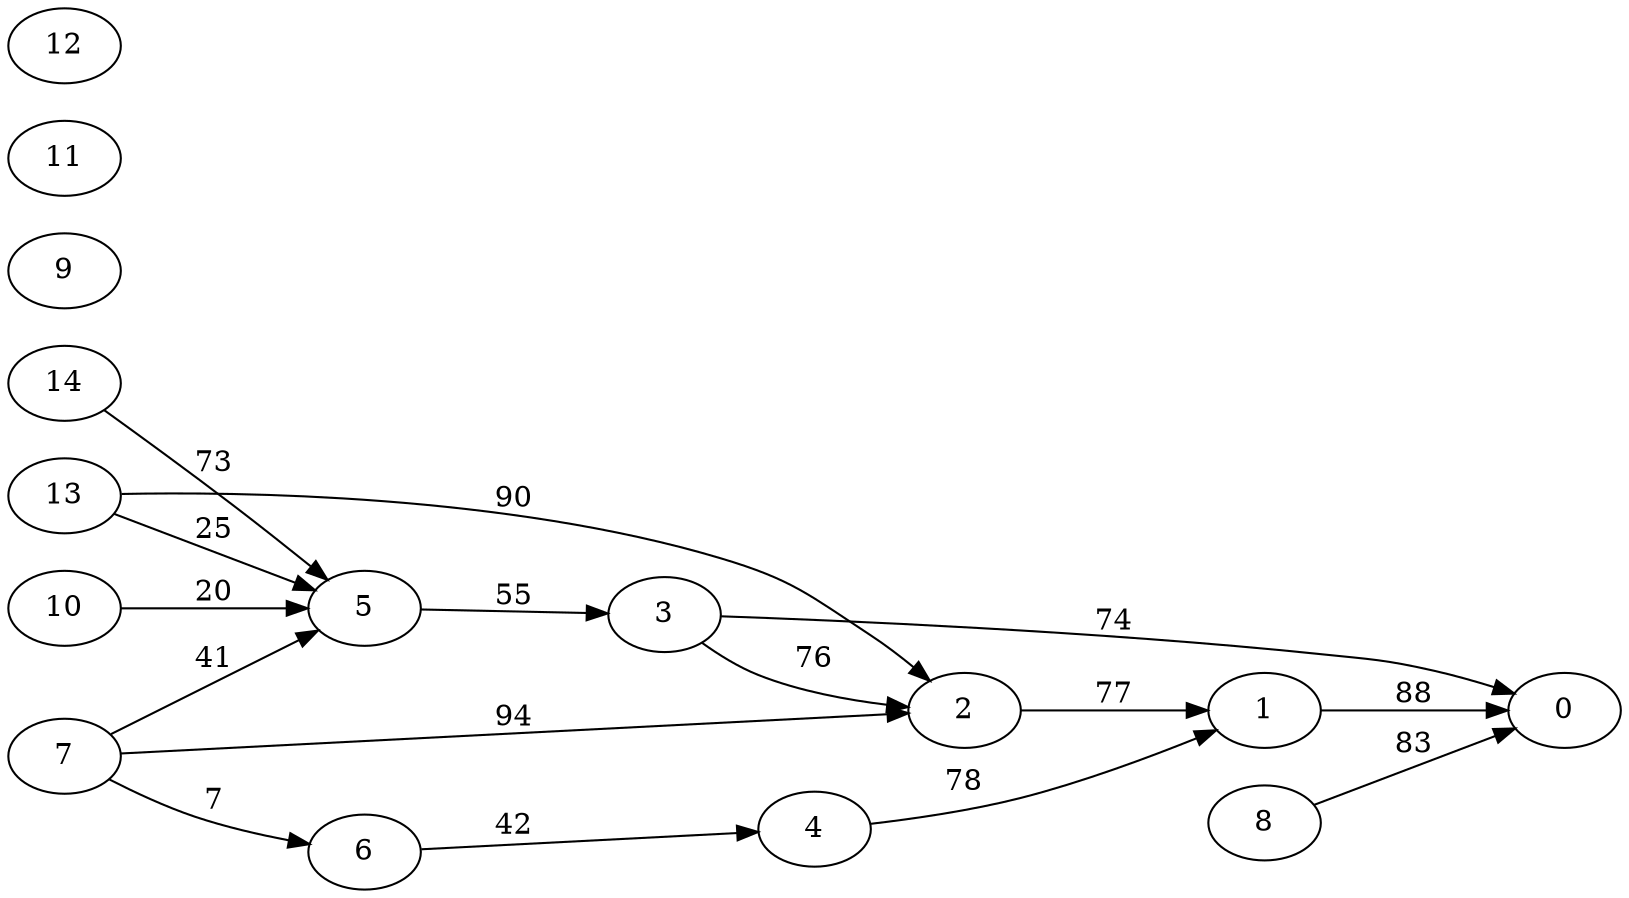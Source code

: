 digraph G {
ranksep = "equally";
rankdir = LR;
{rank = same; 0; };
{rank = same; 1; };
{rank = same; };
{rank = same; 2; };
{rank = same; };
{rank = same; 3; };
{rank = same; };
{rank = same; 4; };
{rank = same; };
{rank = same; 5; };
{rank = same; };
{rank = same; 6; };
{rank = same; };
{rank = same; 7; };
{rank = same; };
{rank = same; 8; };
{rank = same; };
{rank = same; 9; };
{rank = same; 10; };
{rank = same; };
{rank = same; 11; };
{rank = same; 12; };
{rank = same; 13; };
{rank = same; };
{rank = same; 14; };
{rank = same; };
0
1->0[label="88"];
2->1[label="77"];
3->2[label="76"];
3->0[label="74"];
4->1[label="78"];
5->3[label="55"];
6->4[label="42"];
7->5[label="41"];
7->6[label="7"];
7->2[label="94"];
8->0[label="83"];
9
10->5[label="20"];
11
12
13->5[label="25"];
13->2[label="90"];
14->5[label="73"];
}
